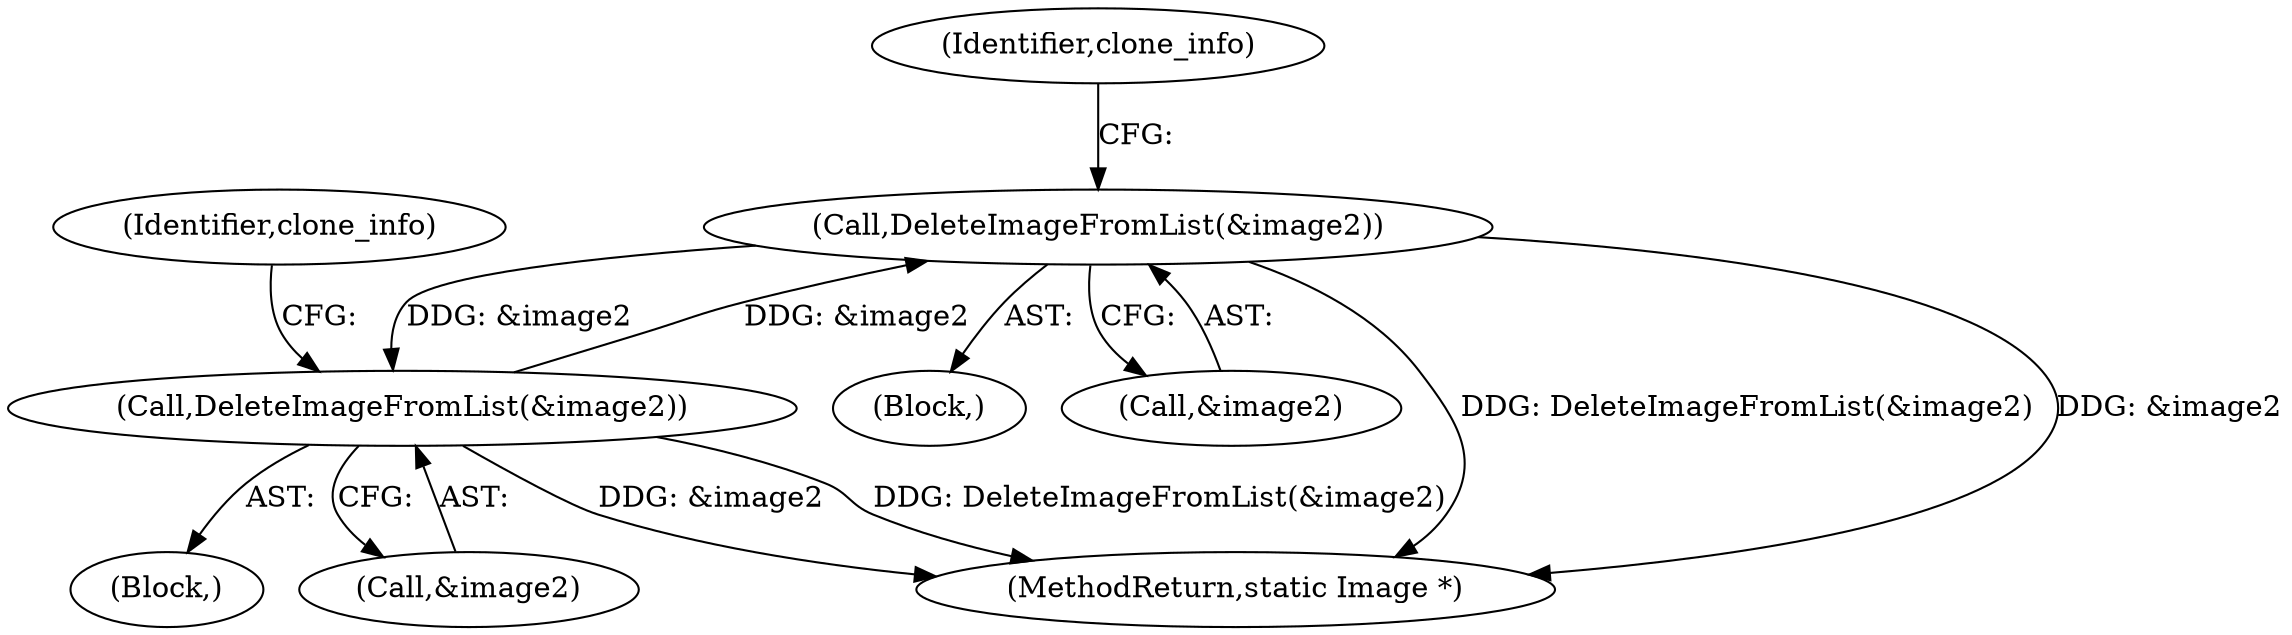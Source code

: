 digraph "0_ImageMagick_04178de2247e353fc095846784b9a10fefdbf890@pointer" {
"1001700" [label="(Call,DeleteImageFromList(&image2))"];
"1001788" [label="(Call,DeleteImageFromList(&image2))"];
"1001700" [label="(Call,DeleteImageFromList(&image2))"];
"1001699" [label="(Block,)"];
"1001787" [label="(Block,)"];
"1001789" [label="(Call,&image2)"];
"1001788" [label="(Call,DeleteImageFromList(&image2))"];
"1001704" [label="(Identifier,clone_info)"];
"1001792" [label="(Identifier,clone_info)"];
"1001700" [label="(Call,DeleteImageFromList(&image2))"];
"1001701" [label="(Call,&image2)"];
"1001984" [label="(MethodReturn,static Image *)"];
"1001700" -> "1001699"  [label="AST: "];
"1001700" -> "1001701"  [label="CFG: "];
"1001701" -> "1001700"  [label="AST: "];
"1001704" -> "1001700"  [label="CFG: "];
"1001700" -> "1001984"  [label="DDG: DeleteImageFromList(&image2)"];
"1001700" -> "1001984"  [label="DDG: &image2"];
"1001788" -> "1001700"  [label="DDG: &image2"];
"1001700" -> "1001788"  [label="DDG: &image2"];
"1001788" -> "1001787"  [label="AST: "];
"1001788" -> "1001789"  [label="CFG: "];
"1001789" -> "1001788"  [label="AST: "];
"1001792" -> "1001788"  [label="CFG: "];
"1001788" -> "1001984"  [label="DDG: &image2"];
"1001788" -> "1001984"  [label="DDG: DeleteImageFromList(&image2)"];
}
